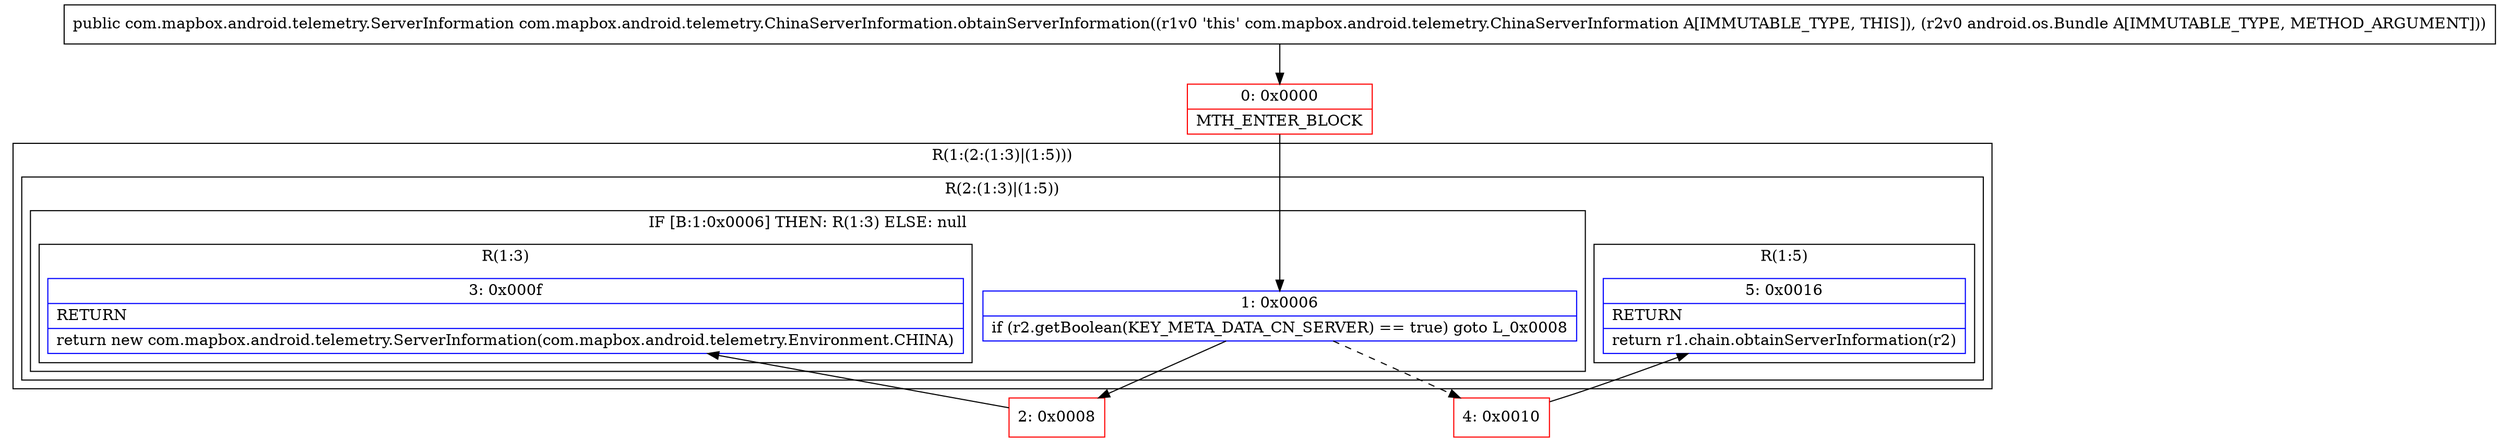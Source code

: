 digraph "CFG forcom.mapbox.android.telemetry.ChinaServerInformation.obtainServerInformation(Landroid\/os\/Bundle;)Lcom\/mapbox\/android\/telemetry\/ServerInformation;" {
subgraph cluster_Region_1268244284 {
label = "R(1:(2:(1:3)|(1:5)))";
node [shape=record,color=blue];
subgraph cluster_Region_1405534700 {
label = "R(2:(1:3)|(1:5))";
node [shape=record,color=blue];
subgraph cluster_IfRegion_647457120 {
label = "IF [B:1:0x0006] THEN: R(1:3) ELSE: null";
node [shape=record,color=blue];
Node_1 [shape=record,label="{1\:\ 0x0006|if (r2.getBoolean(KEY_META_DATA_CN_SERVER) == true) goto L_0x0008\l}"];
subgraph cluster_Region_2145022603 {
label = "R(1:3)";
node [shape=record,color=blue];
Node_3 [shape=record,label="{3\:\ 0x000f|RETURN\l|return new com.mapbox.android.telemetry.ServerInformation(com.mapbox.android.telemetry.Environment.CHINA)\l}"];
}
}
subgraph cluster_Region_180431987 {
label = "R(1:5)";
node [shape=record,color=blue];
Node_5 [shape=record,label="{5\:\ 0x0016|RETURN\l|return r1.chain.obtainServerInformation(r2)\l}"];
}
}
}
Node_0 [shape=record,color=red,label="{0\:\ 0x0000|MTH_ENTER_BLOCK\l}"];
Node_2 [shape=record,color=red,label="{2\:\ 0x0008}"];
Node_4 [shape=record,color=red,label="{4\:\ 0x0010}"];
MethodNode[shape=record,label="{public com.mapbox.android.telemetry.ServerInformation com.mapbox.android.telemetry.ChinaServerInformation.obtainServerInformation((r1v0 'this' com.mapbox.android.telemetry.ChinaServerInformation A[IMMUTABLE_TYPE, THIS]), (r2v0 android.os.Bundle A[IMMUTABLE_TYPE, METHOD_ARGUMENT])) }"];
MethodNode -> Node_0;
Node_1 -> Node_2;
Node_1 -> Node_4[style=dashed];
Node_0 -> Node_1;
Node_2 -> Node_3;
Node_4 -> Node_5;
}

